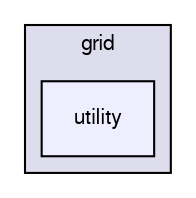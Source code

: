 digraph G {
  compound=true
  node [ fontsize=10, fontname="FreeSans"];
  edge [ labelfontsize=9, labelfontname="FreeSans"];
  subgraph clusterdir_5edca94048dae04696b7e65d07cd8e9c {
    graph [ bgcolor="#ddddee", pencolor="black", label="grid" fontname="FreeSans", fontsize=10, URL="dir_5edca94048dae04696b7e65d07cd8e9c.html"]
  dir_1959452250643aab886fb10fa6a76b4d [shape=box, label="utility", style="filled", fillcolor="#eeeeff", pencolor="black", URL="dir_1959452250643aab886fb10fa6a76b4d.html"];
  }
}
